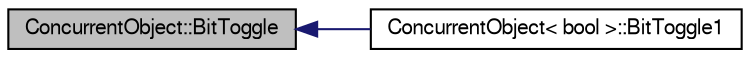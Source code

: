 digraph G
{
  edge [fontname="FreeSans",fontsize="10",labelfontname="FreeSans",labelfontsize="10"];
  node [fontname="FreeSans",fontsize="10",shape=record];
  rankdir=LR;
  Node1 [label="ConcurrentObject::BitToggle",height=0.2,width=0.4,color="black", fillcolor="grey75", style="filled" fontcolor="black"];
  Node1 -> Node2 [dir=back,color="midnightblue",fontsize="10",style="solid",fontname="FreeSans"];
  Node2 [label="ConcurrentObject\< bool \>::BitToggle1",height=0.2,width=0.4,color="black", fillcolor="white", style="filled",URL="$class_concurrent_object.html#a231edd677ba0f266ef2ba2f652665fcb"];
}
